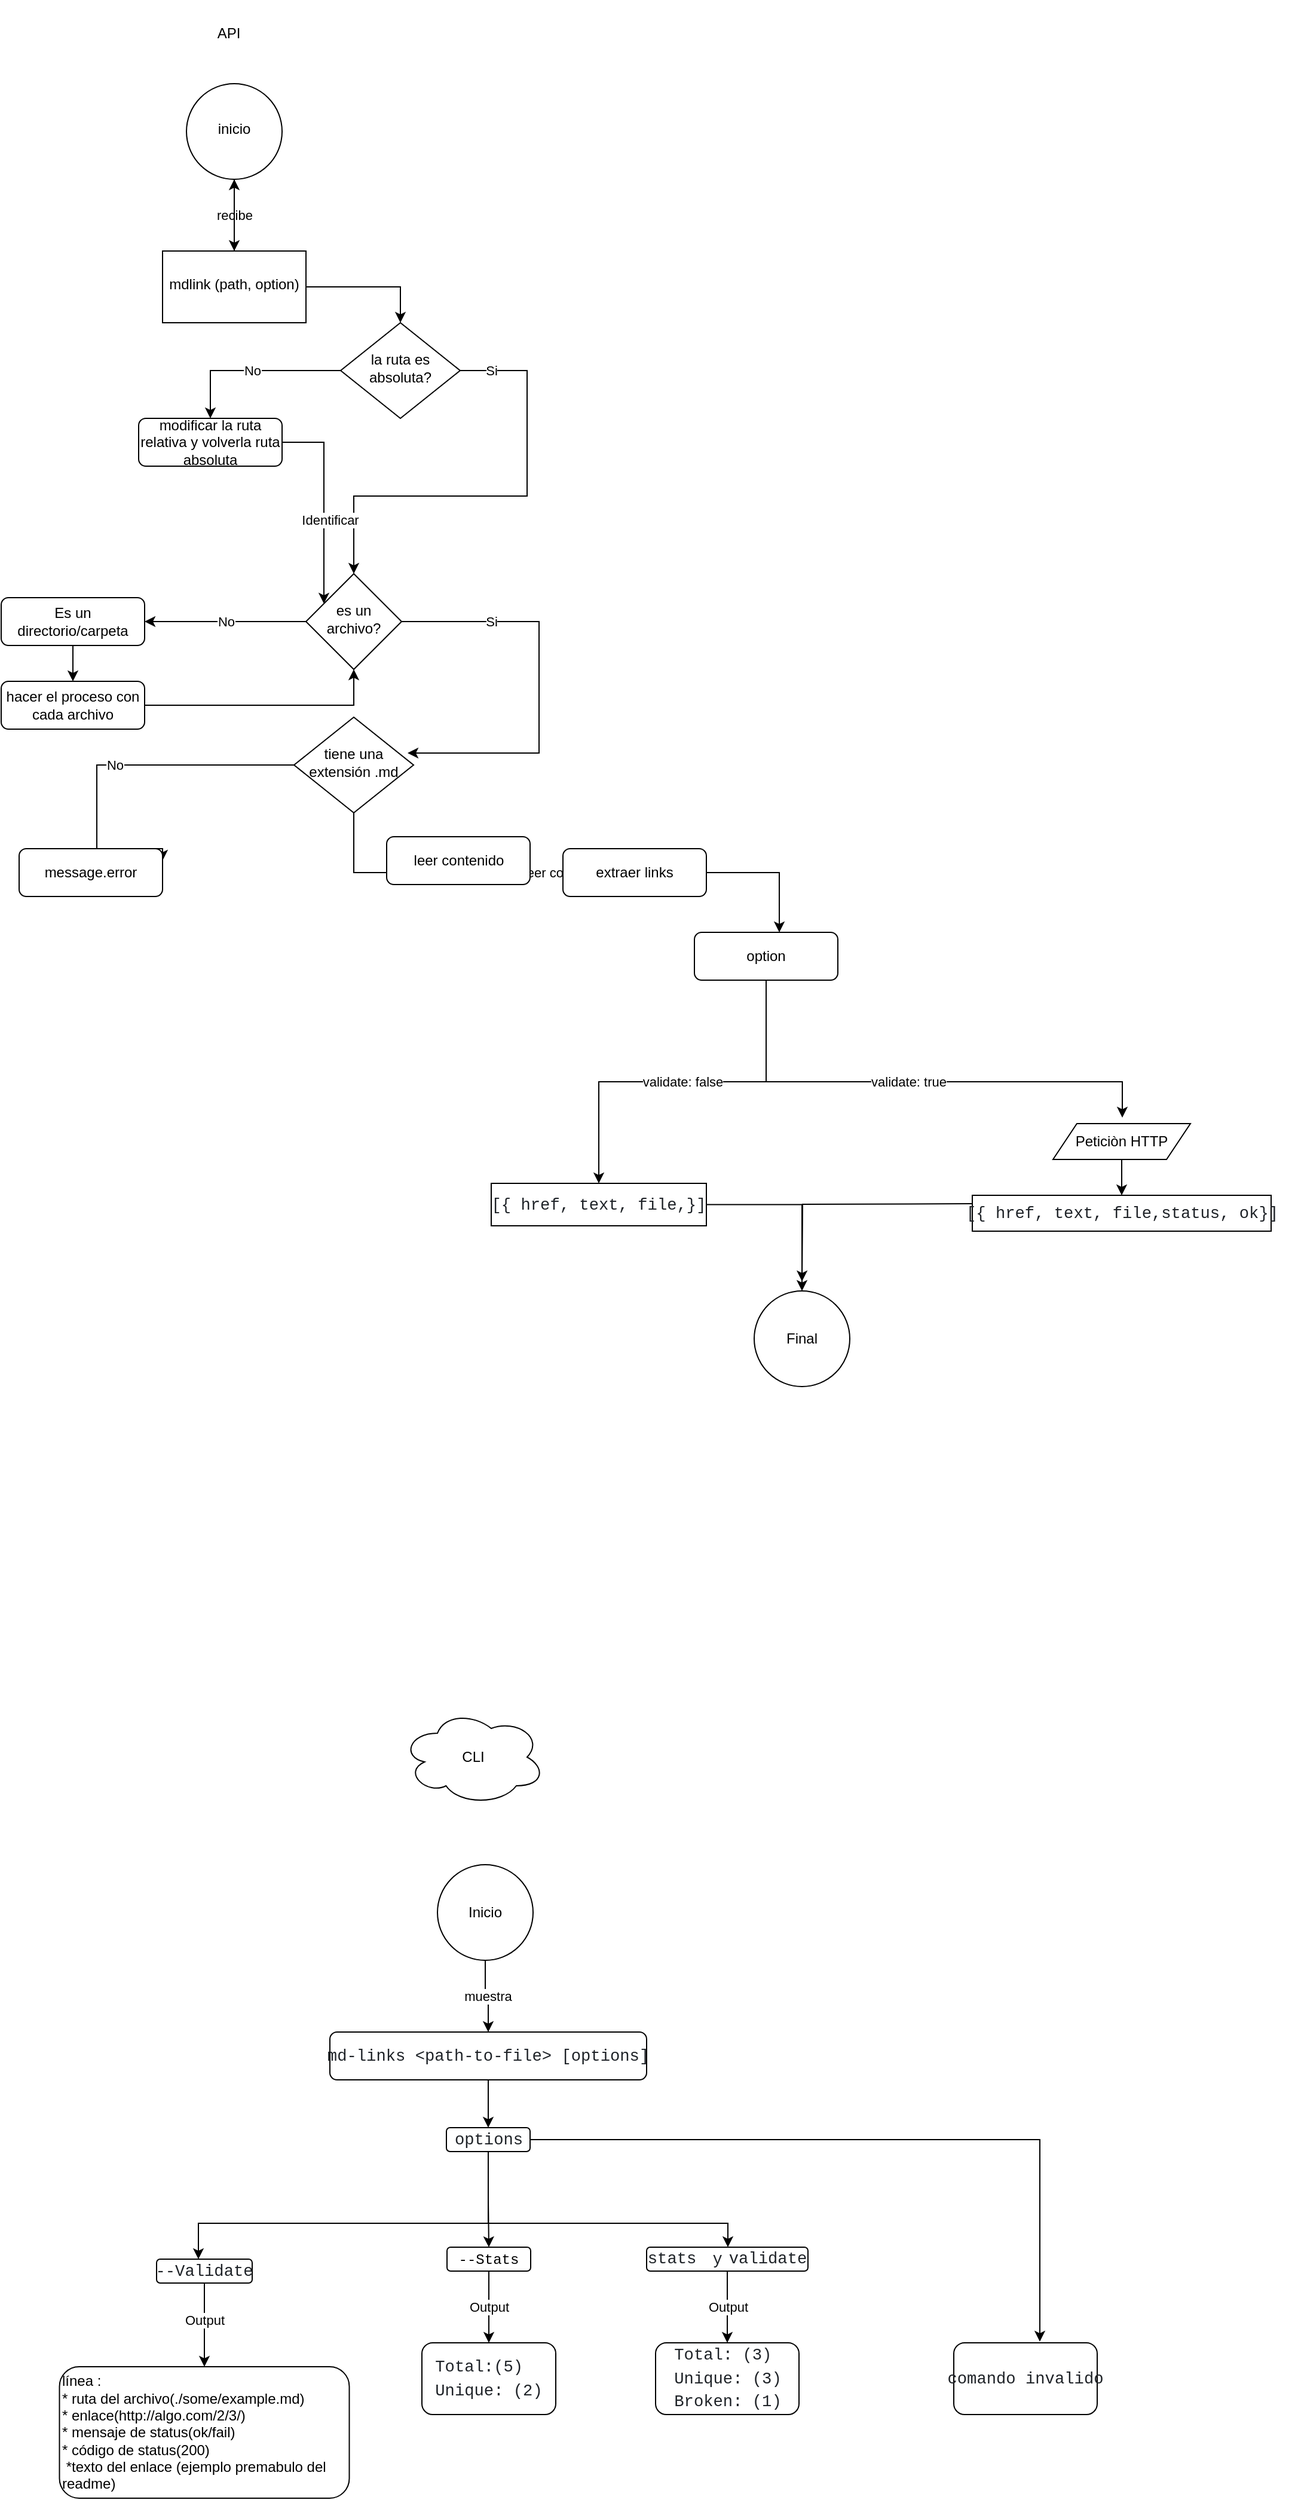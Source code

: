 <mxfile version="21.2.2" type="github">
  <diagram id="C5RBs43oDa-KdzZeNtuy" name="Page-1">
    <mxGraphModel dx="772" dy="1497" grid="1" gridSize="10" guides="1" tooltips="1" connect="1" arrows="1" fold="1" page="1" pageScale="1" pageWidth="827" pageHeight="1169" math="0" shadow="0">
      <root>
        <mxCell id="WIyWlLk6GJQsqaUBKTNV-0" />
        <mxCell id="WIyWlLk6GJQsqaUBKTNV-1" parent="WIyWlLk6GJQsqaUBKTNV-0" />
        <mxCell id="UPDRXDV7crJmju6xoMMc-132" value="No" style="edgeStyle=orthogonalEdgeStyle;rounded=0;orthogonalLoop=1;jettySize=auto;html=1;entryX=1;entryY=0.25;entryDx=0;entryDy=0;" parent="WIyWlLk6GJQsqaUBKTNV-1" source="WIyWlLk6GJQsqaUBKTNV-6" target="WIyWlLk6GJQsqaUBKTNV-7" edge="1">
          <mxGeometry relative="1" as="geometry">
            <Array as="points">
              <mxPoint x="110" y="510" />
              <mxPoint x="110" y="580" />
            </Array>
          </mxGeometry>
        </mxCell>
        <mxCell id="WIyWlLk6GJQsqaUBKTNV-6" value="tiene una extensión .md" style="rhombus;whiteSpace=wrap;html=1;shadow=0;fontFamily=Helvetica;fontSize=12;align=center;strokeWidth=1;spacing=6;spacingTop=-4;" parent="WIyWlLk6GJQsqaUBKTNV-1" vertex="1">
          <mxGeometry x="275" y="470" width="100" height="80" as="geometry" />
        </mxCell>
        <mxCell id="WIyWlLk6GJQsqaUBKTNV-7" value="message.error" style="rounded=1;whiteSpace=wrap;html=1;fontSize=12;glass=0;strokeWidth=1;shadow=0;" parent="WIyWlLk6GJQsqaUBKTNV-1" vertex="1">
          <mxGeometry x="45" y="580" width="120" height="40" as="geometry" />
        </mxCell>
        <mxCell id="UPDRXDV7crJmju6xoMMc-135" value="No" style="edgeStyle=orthogonalEdgeStyle;rounded=0;orthogonalLoop=1;jettySize=auto;html=1;entryX=0.5;entryY=0;entryDx=0;entryDy=0;" parent="WIyWlLk6GJQsqaUBKTNV-1" source="WIyWlLk6GJQsqaUBKTNV-10" target="UPDRXDV7crJmju6xoMMc-134" edge="1">
          <mxGeometry relative="1" as="geometry" />
        </mxCell>
        <mxCell id="UPDRXDV7crJmju6xoMMc-136" value="leer contenido&amp;nbsp;" style="edgeStyle=orthogonalEdgeStyle;rounded=0;orthogonalLoop=1;jettySize=auto;html=1;entryX=0.592;entryY=0;entryDx=0;entryDy=0;entryPerimeter=0;exitX=0.5;exitY=1;exitDx=0;exitDy=0;" parent="WIyWlLk6GJQsqaUBKTNV-1" source="WIyWlLk6GJQsqaUBKTNV-6" target="UPDRXDV7crJmju6xoMMc-90" edge="1">
          <mxGeometry relative="1" as="geometry">
            <mxPoint as="offset" />
          </mxGeometry>
        </mxCell>
        <mxCell id="UPDRXDV7crJmju6xoMMc-207" value="Si" style="edgeStyle=orthogonalEdgeStyle;rounded=0;orthogonalLoop=1;jettySize=auto;html=1;entryX=0.5;entryY=0;entryDx=0;entryDy=0;" parent="WIyWlLk6GJQsqaUBKTNV-1" source="WIyWlLk6GJQsqaUBKTNV-10" target="UPDRXDV7crJmju6xoMMc-113" edge="1">
          <mxGeometry x="-0.86" relative="1" as="geometry">
            <Array as="points">
              <mxPoint x="470" y="180" />
              <mxPoint x="470" y="285" />
              <mxPoint x="325" y="285" />
            </Array>
            <mxPoint as="offset" />
          </mxGeometry>
        </mxCell>
        <mxCell id="WIyWlLk6GJQsqaUBKTNV-10" value="la ruta es absoluta?" style="rhombus;whiteSpace=wrap;html=1;shadow=0;fontFamily=Helvetica;fontSize=12;align=center;strokeWidth=1;spacing=6;spacingTop=-4;" parent="WIyWlLk6GJQsqaUBKTNV-1" vertex="1">
          <mxGeometry x="314" y="140" width="100" height="80" as="geometry" />
        </mxCell>
        <mxCell id="UPDRXDV7crJmju6xoMMc-110" value="recibe" style="edgeStyle=orthogonalEdgeStyle;rounded=0;orthogonalLoop=1;jettySize=auto;html=1;entryX=0.5;entryY=0;entryDx=0;entryDy=0;" parent="WIyWlLk6GJQsqaUBKTNV-1" source="UPDRXDV7crJmju6xoMMc-53" target="UPDRXDV7crJmju6xoMMc-103" edge="1">
          <mxGeometry relative="1" as="geometry" />
        </mxCell>
        <mxCell id="UPDRXDV7crJmju6xoMMc-53" value="inicio" style="ellipse;whiteSpace=wrap;html=1;shadow=0;strokeWidth=1;spacing=6;spacingTop=-4;" parent="WIyWlLk6GJQsqaUBKTNV-1" vertex="1">
          <mxGeometry x="185" y="-60" width="80" height="80" as="geometry" />
        </mxCell>
        <mxCell id="UPDRXDV7crJmju6xoMMc-209" value="validate: false" style="edgeStyle=orthogonalEdgeStyle;rounded=0;orthogonalLoop=1;jettySize=auto;html=1;" parent="WIyWlLk6GJQsqaUBKTNV-1" source="UPDRXDV7crJmju6xoMMc-90" target="UPDRXDV7crJmju6xoMMc-144" edge="1">
          <mxGeometry relative="1" as="geometry" />
        </mxCell>
        <mxCell id="UPDRXDV7crJmju6xoMMc-211" value="validate: true" style="edgeStyle=orthogonalEdgeStyle;rounded=0;orthogonalLoop=1;jettySize=auto;html=1;" parent="WIyWlLk6GJQsqaUBKTNV-1" edge="1">
          <mxGeometry relative="1" as="geometry">
            <mxPoint x="670" y="685" as="sourcePoint" />
            <mxPoint x="968" y="805" as="targetPoint" />
            <Array as="points">
              <mxPoint x="670" y="775" />
              <mxPoint x="968" y="775" />
            </Array>
          </mxGeometry>
        </mxCell>
        <mxCell id="UPDRXDV7crJmju6xoMMc-90" value="option" style="rounded=1;whiteSpace=wrap;html=1;fontSize=12;glass=0;strokeWidth=1;shadow=0;" parent="WIyWlLk6GJQsqaUBKTNV-1" vertex="1">
          <mxGeometry x="610" y="650" width="120" height="40" as="geometry" />
        </mxCell>
        <mxCell id="UPDRXDV7crJmju6xoMMc-202" value="" style="edgeStyle=orthogonalEdgeStyle;rounded=0;orthogonalLoop=1;jettySize=auto;html=1;" parent="WIyWlLk6GJQsqaUBKTNV-1" source="UPDRXDV7crJmju6xoMMc-103" target="UPDRXDV7crJmju6xoMMc-53" edge="1">
          <mxGeometry relative="1" as="geometry" />
        </mxCell>
        <mxCell id="UPDRXDV7crJmju6xoMMc-203" style="edgeStyle=orthogonalEdgeStyle;rounded=0;orthogonalLoop=1;jettySize=auto;html=1;entryX=0.5;entryY=0;entryDx=0;entryDy=0;" parent="WIyWlLk6GJQsqaUBKTNV-1" source="UPDRXDV7crJmju6xoMMc-103" target="WIyWlLk6GJQsqaUBKTNV-10" edge="1">
          <mxGeometry relative="1" as="geometry" />
        </mxCell>
        <mxCell id="UPDRXDV7crJmju6xoMMc-103" value="mdlink (path, option)" style="whiteSpace=wrap;html=1;shadow=0;strokeWidth=1;spacing=6;spacingTop=-4;" parent="WIyWlLk6GJQsqaUBKTNV-1" vertex="1">
          <mxGeometry x="165" y="80" width="120" height="60" as="geometry" />
        </mxCell>
        <mxCell id="UPDRXDV7crJmju6xoMMc-122" value="No" style="edgeStyle=orthogonalEdgeStyle;rounded=0;orthogonalLoop=1;jettySize=auto;html=1;entryX=1;entryY=0.5;entryDx=0;entryDy=0;" parent="WIyWlLk6GJQsqaUBKTNV-1" source="UPDRXDV7crJmju6xoMMc-113" target="UPDRXDV7crJmju6xoMMc-123" edge="1">
          <mxGeometry relative="1" as="geometry">
            <mxPoint x="210" y="390" as="targetPoint" />
          </mxGeometry>
        </mxCell>
        <mxCell id="UPDRXDV7crJmju6xoMMc-153" value="Si" style="edgeStyle=orthogonalEdgeStyle;rounded=0;orthogonalLoop=1;jettySize=auto;html=1;entryX=0.95;entryY=0.375;entryDx=0;entryDy=0;entryPerimeter=0;" parent="WIyWlLk6GJQsqaUBKTNV-1" source="UPDRXDV7crJmju6xoMMc-113" target="WIyWlLk6GJQsqaUBKTNV-6" edge="1">
          <mxGeometry x="-0.552" relative="1" as="geometry">
            <Array as="points">
              <mxPoint x="480" y="390" />
              <mxPoint x="480" y="500" />
            </Array>
            <mxPoint as="offset" />
          </mxGeometry>
        </mxCell>
        <mxCell id="UPDRXDV7crJmju6xoMMc-113" value="es un archivo?" style="rhombus;whiteSpace=wrap;html=1;shadow=0;strokeWidth=1;spacing=6;spacingTop=-4;" parent="WIyWlLk6GJQsqaUBKTNV-1" vertex="1">
          <mxGeometry x="285" y="350" width="80" height="80" as="geometry" />
        </mxCell>
        <mxCell id="UPDRXDV7crJmju6xoMMc-130" value="" style="edgeStyle=orthogonalEdgeStyle;rounded=0;orthogonalLoop=1;jettySize=auto;html=1;" parent="WIyWlLk6GJQsqaUBKTNV-1" source="UPDRXDV7crJmju6xoMMc-123" target="UPDRXDV7crJmju6xoMMc-129" edge="1">
          <mxGeometry relative="1" as="geometry" />
        </mxCell>
        <mxCell id="UPDRXDV7crJmju6xoMMc-123" value="Es un directorio/carpeta" style="rounded=1;whiteSpace=wrap;html=1;fontSize=12;glass=0;strokeWidth=1;shadow=0;" parent="WIyWlLk6GJQsqaUBKTNV-1" vertex="1">
          <mxGeometry x="30" y="370" width="120" height="40" as="geometry" />
        </mxCell>
        <mxCell id="WHqrerOKVlnJKV0_PhqN-0" style="edgeStyle=orthogonalEdgeStyle;rounded=0;orthogonalLoop=1;jettySize=auto;html=1;" edge="1" parent="WIyWlLk6GJQsqaUBKTNV-1" source="UPDRXDV7crJmju6xoMMc-129" target="UPDRXDV7crJmju6xoMMc-113">
          <mxGeometry relative="1" as="geometry" />
        </mxCell>
        <mxCell id="UPDRXDV7crJmju6xoMMc-129" value="hacer el proceso con cada archivo" style="rounded=1;whiteSpace=wrap;html=1;fontSize=12;glass=0;strokeWidth=1;shadow=0;" parent="WIyWlLk6GJQsqaUBKTNV-1" vertex="1">
          <mxGeometry x="30" y="440" width="120" height="40" as="geometry" />
        </mxCell>
        <mxCell id="UPDRXDV7crJmju6xoMMc-208" value="Identificar" style="edgeStyle=orthogonalEdgeStyle;rounded=0;orthogonalLoop=1;jettySize=auto;html=1;" parent="WIyWlLk6GJQsqaUBKTNV-1" source="UPDRXDV7crJmju6xoMMc-134" target="UPDRXDV7crJmju6xoMMc-113" edge="1">
          <mxGeometry x="0.176" y="5" relative="1" as="geometry">
            <Array as="points">
              <mxPoint x="300" y="240" />
            </Array>
            <mxPoint as="offset" />
          </mxGeometry>
        </mxCell>
        <mxCell id="UPDRXDV7crJmju6xoMMc-134" value="modificar la ruta relativa y volverla ruta absoluta" style="rounded=1;whiteSpace=wrap;html=1;fontSize=12;glass=0;strokeWidth=1;shadow=0;" parent="WIyWlLk6GJQsqaUBKTNV-1" vertex="1">
          <mxGeometry x="145" y="220" width="120" height="40" as="geometry" />
        </mxCell>
        <mxCell id="UPDRXDV7crJmju6xoMMc-215" style="edgeStyle=orthogonalEdgeStyle;rounded=0;orthogonalLoop=1;jettySize=auto;html=1;entryX=0.5;entryY=0;entryDx=0;entryDy=0;" parent="WIyWlLk6GJQsqaUBKTNV-1" source="UPDRXDV7crJmju6xoMMc-144" target="UPDRXDV7crJmju6xoMMc-205" edge="1">
          <mxGeometry relative="1" as="geometry" />
        </mxCell>
        <mxCell id="UPDRXDV7crJmju6xoMMc-144" value="&lt;pre style=&quot;box-sizing: border-box; font-family: ui-monospace, SFMono-Regular, &amp;quot;SF Mono&amp;quot;, Menlo, Consolas, &amp;quot;Liberation Mono&amp;quot;, monospace; font-size: 13.6px; margin-top: 0px; margin-bottom: 0px; overflow-wrap: normal; padding: 16px; overflow: auto; line-height: 1.45; color: rgb(31, 35, 40); background-color: var(--color-canvas-subtle); border-radius: 6px; word-break: normal; text-align: start;&quot;&gt;[{ href, text, file,}]&lt;/pre&gt;" style="whiteSpace=wrap;html=1;" parent="WIyWlLk6GJQsqaUBKTNV-1" vertex="1">
          <mxGeometry x="440" y="860" width="180" height="35.5" as="geometry" />
        </mxCell>
        <mxCell id="UPDRXDV7crJmju6xoMMc-214" style="edgeStyle=orthogonalEdgeStyle;rounded=0;orthogonalLoop=1;jettySize=auto;html=1;" parent="WIyWlLk6GJQsqaUBKTNV-1" edge="1">
          <mxGeometry relative="1" as="geometry">
            <mxPoint x="842.5" y="877.04" as="sourcePoint" />
            <mxPoint x="700" y="942" as="targetPoint" />
          </mxGeometry>
        </mxCell>
        <mxCell id="UPDRXDV7crJmju6xoMMc-147" value="&lt;pre style=&quot;box-sizing: border-box; font-family: ui-monospace, SFMono-Regular, &amp;quot;SF Mono&amp;quot;, Menlo, Consolas, &amp;quot;Liberation Mono&amp;quot;, monospace; font-size: 13.6px; margin-top: 0px; margin-bottom: 0px; overflow-wrap: normal; padding: 16px; overflow: auto; line-height: 1.45; color: rgb(31, 35, 40); background-color: var(--color-canvas-subtle); border-radius: 6px; word-break: normal; text-align: start;&quot;&gt;[{ href, text, file,status, ok}]&lt;/pre&gt;" style="whiteSpace=wrap;html=1;" parent="WIyWlLk6GJQsqaUBKTNV-1" vertex="1">
          <mxGeometry x="842.5" y="870" width="250" height="30" as="geometry" />
        </mxCell>
        <mxCell id="UPDRXDV7crJmju6xoMMc-157" value="&lt;br&gt;API" style="text;html=1;align=center;verticalAlign=middle;resizable=0;points=[];autosize=1;strokeColor=none;fillColor=none;" parent="WIyWlLk6GJQsqaUBKTNV-1" vertex="1">
          <mxGeometry x="200" y="-130" width="40" height="40" as="geometry" />
        </mxCell>
        <mxCell id="UPDRXDV7crJmju6xoMMc-173" value="muestra" style="edgeStyle=orthogonalEdgeStyle;rounded=0;orthogonalLoop=1;jettySize=auto;html=1;entryX=0.5;entryY=0;entryDx=0;entryDy=0;" parent="WIyWlLk6GJQsqaUBKTNV-1" source="UPDRXDV7crJmju6xoMMc-158" target="UPDRXDV7crJmju6xoMMc-166" edge="1">
          <mxGeometry relative="1" as="geometry" />
        </mxCell>
        <mxCell id="UPDRXDV7crJmju6xoMMc-158" value="Inicio" style="ellipse;whiteSpace=wrap;html=1;" parent="WIyWlLk6GJQsqaUBKTNV-1" vertex="1">
          <mxGeometry x="395" y="1430" width="80" height="80" as="geometry" />
        </mxCell>
        <mxCell id="UPDRXDV7crJmju6xoMMc-159" value="CLI" style="ellipse;shape=cloud;whiteSpace=wrap;html=1;" parent="WIyWlLk6GJQsqaUBKTNV-1" vertex="1">
          <mxGeometry x="365" y="1300" width="120" height="80" as="geometry" />
        </mxCell>
        <mxCell id="UPDRXDV7crJmju6xoMMc-175" value="" style="edgeStyle=orthogonalEdgeStyle;rounded=0;orthogonalLoop=1;jettySize=auto;html=1;" parent="WIyWlLk6GJQsqaUBKTNV-1" source="UPDRXDV7crJmju6xoMMc-166" target="UPDRXDV7crJmju6xoMMc-174" edge="1">
          <mxGeometry relative="1" as="geometry" />
        </mxCell>
        <mxCell id="UPDRXDV7crJmju6xoMMc-166" value="&lt;pre style=&quot;box-sizing: border-box; font-family: ui-monospace, SFMono-Regular, &amp;quot;SF Mono&amp;quot;, Menlo, Consolas, &amp;quot;Liberation Mono&amp;quot;, monospace; font-size: 13.6px; margin-top: 0px; margin-bottom: 0px; overflow-wrap: normal; padding: 16px; overflow: auto; line-height: 1.45; color: rgb(31, 35, 40); background-color: var(--color-canvas-subtle); border-radius: 6px; word-break: normal;&quot;&gt;&lt;pre style=&quot;box-sizing: border-box; font-family: ui-monospace, SFMono-Regular, &amp;quot;SF Mono&amp;quot;, Menlo, Consolas, &amp;quot;Liberation Mono&amp;quot;, monospace; font-size: 13.6px; margin-top: 0px; margin-bottom: 0px; overflow-wrap: normal; padding: 16px; overflow: auto; line-height: 1.45; background-color: var(--color-canvas-subtle); border-radius: 6px; word-break: normal;&quot;&gt;md-links &amp;lt;path-to-file&amp;gt; [options]&lt;br&gt;&lt;/pre&gt;&lt;/pre&gt;" style="rounded=1;whiteSpace=wrap;html=1;fontSize=12;glass=0;strokeWidth=1;shadow=0;align=center;" parent="WIyWlLk6GJQsqaUBKTNV-1" vertex="1">
          <mxGeometry x="305" y="1570" width="265" height="40" as="geometry" />
        </mxCell>
        <mxCell id="UPDRXDV7crJmju6xoMMc-177" value="" style="edgeStyle=orthogonalEdgeStyle;rounded=0;orthogonalLoop=1;jettySize=auto;html=1;" parent="WIyWlLk6GJQsqaUBKTNV-1" source="UPDRXDV7crJmju6xoMMc-174" target="UPDRXDV7crJmju6xoMMc-176" edge="1">
          <mxGeometry relative="1" as="geometry">
            <Array as="points">
              <mxPoint x="438" y="1730" />
              <mxPoint x="195" y="1730" />
            </Array>
          </mxGeometry>
        </mxCell>
        <mxCell id="UPDRXDV7crJmju6xoMMc-180" style="edgeStyle=orthogonalEdgeStyle;rounded=0;orthogonalLoop=1;jettySize=auto;html=1;entryX=0.5;entryY=0;entryDx=0;entryDy=0;" parent="WIyWlLk6GJQsqaUBKTNV-1" source="UPDRXDV7crJmju6xoMMc-174" target="UPDRXDV7crJmju6xoMMc-179" edge="1">
          <mxGeometry relative="1" as="geometry" />
        </mxCell>
        <mxCell id="UPDRXDV7crJmju6xoMMc-183" style="edgeStyle=orthogonalEdgeStyle;rounded=0;orthogonalLoop=1;jettySize=auto;html=1;" parent="WIyWlLk6GJQsqaUBKTNV-1" source="UPDRXDV7crJmju6xoMMc-174" target="UPDRXDV7crJmju6xoMMc-182" edge="1">
          <mxGeometry relative="1" as="geometry">
            <Array as="points">
              <mxPoint x="438" y="1730" />
              <mxPoint x="638" y="1730" />
            </Array>
          </mxGeometry>
        </mxCell>
        <mxCell id="WHqrerOKVlnJKV0_PhqN-4" style="edgeStyle=orthogonalEdgeStyle;rounded=0;orthogonalLoop=1;jettySize=auto;html=1;entryX=0.6;entryY=-0.017;entryDx=0;entryDy=0;entryPerimeter=0;" edge="1" parent="WIyWlLk6GJQsqaUBKTNV-1" source="UPDRXDV7crJmju6xoMMc-174" target="WHqrerOKVlnJKV0_PhqN-3">
          <mxGeometry relative="1" as="geometry" />
        </mxCell>
        <mxCell id="UPDRXDV7crJmju6xoMMc-174" value="&lt;pre style=&quot;box-sizing: border-box; font-family: ui-monospace, SFMono-Regular, &amp;quot;SF Mono&amp;quot;, Menlo, Consolas, &amp;quot;Liberation Mono&amp;quot;, monospace; font-size: 13.6px; margin-top: 0px; margin-bottom: 0px; overflow-wrap: normal; padding: 16px; overflow: auto; line-height: 1.45; color: rgb(31, 35, 40); background-color: var(--color-canvas-subtle); border-radius: 6px; word-break: normal;&quot;&gt;&lt;pre style=&quot;box-sizing: border-box; font-family: ui-monospace, SFMono-Regular, &amp;quot;SF Mono&amp;quot;, Menlo, Consolas, &amp;quot;Liberation Mono&amp;quot;, monospace; font-size: 13.6px; margin-top: 0px; margin-bottom: 0px; overflow-wrap: normal; padding: 16px; overflow: auto; line-height: 1.45; background-color: var(--color-canvas-subtle); border-radius: 6px; word-break: normal;&quot;&gt;options&lt;br&gt;&lt;/pre&gt;&lt;/pre&gt;" style="rounded=1;whiteSpace=wrap;html=1;fontSize=12;glass=0;strokeWidth=1;shadow=0;align=center;" parent="WIyWlLk6GJQsqaUBKTNV-1" vertex="1">
          <mxGeometry x="402.5" y="1650" width="70" height="20" as="geometry" />
        </mxCell>
        <mxCell id="UPDRXDV7crJmju6xoMMc-216" value="Output" style="edgeStyle=orthogonalEdgeStyle;rounded=0;orthogonalLoop=1;jettySize=auto;html=1;entryX=0.5;entryY=0;entryDx=0;entryDy=0;" parent="WIyWlLk6GJQsqaUBKTNV-1" source="UPDRXDV7crJmju6xoMMc-176" target="UPDRXDV7crJmju6xoMMc-194" edge="1">
          <mxGeometry x="-0.123" relative="1" as="geometry">
            <mxPoint as="offset" />
          </mxGeometry>
        </mxCell>
        <mxCell id="UPDRXDV7crJmju6xoMMc-176" value="&lt;pre style=&quot;box-sizing: border-box; font-family: ui-monospace, SFMono-Regular, &amp;quot;SF Mono&amp;quot;, Menlo, Consolas, &amp;quot;Liberation Mono&amp;quot;, monospace; font-size: 13.6px; margin-top: 0px; margin-bottom: 0px; overflow-wrap: normal; padding: 16px; overflow: auto; line-height: 1.45; color: rgb(31, 35, 40); background-color: var(--color-canvas-subtle); border-radius: 6px; word-break: normal;&quot;&gt;&lt;pre style=&quot;box-sizing: border-box; font-family: ui-monospace, SFMono-Regular, &amp;quot;SF Mono&amp;quot;, Menlo, Consolas, &amp;quot;Liberation Mono&amp;quot;, monospace; font-size: 13.6px; margin-top: 0px; margin-bottom: 0px; overflow-wrap: normal; padding: 16px; overflow: auto; line-height: 1.45; background-color: var(--color-canvas-subtle); border-radius: 6px; word-break: normal;&quot;&gt;--Validate&lt;br&gt;&lt;/pre&gt;&lt;/pre&gt;" style="rounded=1;whiteSpace=wrap;html=1;fontSize=12;glass=0;strokeWidth=1;shadow=0;align=center;" parent="WIyWlLk6GJQsqaUBKTNV-1" vertex="1">
          <mxGeometry x="160" y="1760" width="80" height="20" as="geometry" />
        </mxCell>
        <mxCell id="UPDRXDV7crJmju6xoMMc-218" value="Output" style="edgeStyle=orthogonalEdgeStyle;rounded=0;orthogonalLoop=1;jettySize=auto;html=1;" parent="WIyWlLk6GJQsqaUBKTNV-1" source="UPDRXDV7crJmju6xoMMc-179" target="UPDRXDV7crJmju6xoMMc-217" edge="1">
          <mxGeometry relative="1" as="geometry" />
        </mxCell>
        <mxCell id="UPDRXDV7crJmju6xoMMc-179" value="&lt;font face=&quot;ui-monospace, SFMono-Regular, SF Mono, Menlo, Consolas, Liberation Mono, monospace&quot;&gt;--Stats&lt;/font&gt;" style="rounded=1;whiteSpace=wrap;html=1;fontSize=12;glass=0;strokeWidth=1;shadow=0;align=center;" parent="WIyWlLk6GJQsqaUBKTNV-1" vertex="1">
          <mxGeometry x="403" y="1750" width="70" height="20" as="geometry" />
        </mxCell>
        <mxCell id="UPDRXDV7crJmju6xoMMc-181" style="edgeStyle=orthogonalEdgeStyle;rounded=0;orthogonalLoop=1;jettySize=auto;html=1;exitX=0.5;exitY=1;exitDx=0;exitDy=0;" parent="WIyWlLk6GJQsqaUBKTNV-1" edge="1">
          <mxGeometry relative="1" as="geometry">
            <mxPoint x="438" y="1770" as="sourcePoint" />
            <mxPoint x="438" y="1770" as="targetPoint" />
          </mxGeometry>
        </mxCell>
        <mxCell id="UPDRXDV7crJmju6xoMMc-221" value="Output" style="edgeStyle=orthogonalEdgeStyle;rounded=0;orthogonalLoop=1;jettySize=auto;html=1;" parent="WIyWlLk6GJQsqaUBKTNV-1" source="UPDRXDV7crJmju6xoMMc-182" target="UPDRXDV7crJmju6xoMMc-220" edge="1">
          <mxGeometry relative="1" as="geometry" />
        </mxCell>
        <mxCell id="UPDRXDV7crJmju6xoMMc-182" value="&lt;pre style=&quot;box-sizing: border-box; font-family: ui-monospace, SFMono-Regular, &amp;quot;SF Mono&amp;quot;, Menlo, Consolas, &amp;quot;Liberation Mono&amp;quot;, monospace; font-size: 13.6px; margin-top: 0px; margin-bottom: 0px; overflow-wrap: normal; padding: 16px; overflow: auto; line-height: 1.45; color: rgb(31, 35, 40); background-color: var(--color-canvas-subtle); border-radius: 6px; word-break: normal;&quot;&gt;&lt;pre style=&quot;box-sizing: border-box; font-family: ui-monospace, SFMono-Regular, &amp;quot;SF Mono&amp;quot;, Menlo, Consolas, &amp;quot;Liberation Mono&amp;quot;, monospace; font-size: 13.6px; margin-top: 0px; margin-bottom: 0px; overflow-wrap: normal; padding: 16px; overflow: auto; line-height: 1.45; background-color: var(--color-canvas-subtle); border-radius: 6px; word-break: normal;&quot;&gt;&lt;code style=&quot;box-sizing: border-box; font-family: ui-monospace, SFMono-Regular, &amp;quot;SF Mono&amp;quot;, Menlo, Consolas, &amp;quot;Liberation Mono&amp;quot;, monospace; font-size: 13.6px; padding: 0.2em 0.4em; margin: 0px; background-color: var(--color-neutral-muted); border-radius: 6px; text-align: start;&quot;&gt;stats&lt;/code&gt;&amp;nbsp;y&lt;code style=&quot;box-sizing: border-box; font-family: ui-monospace, SFMono-Regular, &amp;quot;SF Mono&amp;quot;, Menlo, Consolas, &amp;quot;Liberation Mono&amp;quot;, monospace; font-size: 13.6px; padding: 0.2em 0.4em; margin: 0px; background-color: var(--color-neutral-muted); border-radius: 6px; text-align: start;&quot;&gt;validate&lt;/code&gt;&lt;br&gt;&lt;/pre&gt;&lt;/pre&gt;" style="rounded=1;whiteSpace=wrap;html=1;fontSize=12;glass=0;strokeWidth=1;shadow=0;align=center;" parent="WIyWlLk6GJQsqaUBKTNV-1" vertex="1">
          <mxGeometry x="570" y="1750" width="135" height="20" as="geometry" />
        </mxCell>
        <mxCell id="UPDRXDV7crJmju6xoMMc-194" value="línea :&lt;br&gt;* ruta del archivo(./some/example.md&lt;span style=&quot;background-color: initial;&quot;&gt;)&lt;/span&gt;&lt;br&gt;* enlace(http://algo.com/2/3/&lt;span style=&quot;background-color: initial;&quot;&gt;)&lt;/span&gt;&lt;br&gt;* mensaje de status(ok/fail)&lt;br&gt;* código de status(200)&lt;br&gt;&lt;div style=&quot;&quot;&gt;&lt;span style=&quot;background-color: initial;&quot;&gt;&amp;nbsp;*texto del enlace (ejemplo premabulo del readme)&lt;/span&gt;&lt;/div&gt;" style="whiteSpace=wrap;html=1;rounded=1;glass=0;strokeWidth=1;shadow=0;align=left;" parent="WIyWlLk6GJQsqaUBKTNV-1" vertex="1">
          <mxGeometry x="78.75" y="1850" width="242.5" height="110" as="geometry" />
        </mxCell>
        <mxCell id="UPDRXDV7crJmju6xoMMc-213" style="edgeStyle=orthogonalEdgeStyle;rounded=0;orthogonalLoop=1;jettySize=auto;html=1;" parent="WIyWlLk6GJQsqaUBKTNV-1" source="UPDRXDV7crJmju6xoMMc-198" target="UPDRXDV7crJmju6xoMMc-147" edge="1">
          <mxGeometry relative="1" as="geometry" />
        </mxCell>
        <mxCell id="UPDRXDV7crJmju6xoMMc-198" value="Peticiòn HTTP" style="shape=parallelogram;perimeter=parallelogramPerimeter;whiteSpace=wrap;html=1;fixedSize=1;" parent="WIyWlLk6GJQsqaUBKTNV-1" vertex="1">
          <mxGeometry x="910" y="810" width="115" height="30" as="geometry" />
        </mxCell>
        <mxCell id="UPDRXDV7crJmju6xoMMc-205" value="Final" style="ellipse;whiteSpace=wrap;html=1;" parent="WIyWlLk6GJQsqaUBKTNV-1" vertex="1">
          <mxGeometry x="660" y="950" width="80" height="80" as="geometry" />
        </mxCell>
        <mxCell id="UPDRXDV7crJmju6xoMMc-217" value="&lt;pre style=&quot;box-sizing: border-box; font-family: ui-monospace, SFMono-Regular, &amp;quot;SF Mono&amp;quot;, Menlo, Consolas, &amp;quot;Liberation Mono&amp;quot;, monospace; font-size: 13.6px; margin-top: 0px; margin-bottom: 0px; overflow-wrap: normal; padding: 16px; overflow: auto; line-height: 1.45; color: rgb(31, 35, 40); background-color: var(--color-canvas-subtle); border-radius: 6px; word-break: normal; text-align: start;&quot;&gt;Total:(5)&lt;br&gt;Unique: (2)&lt;/pre&gt;" style="whiteSpace=wrap;html=1;rounded=1;glass=0;strokeWidth=1;shadow=0;" parent="WIyWlLk6GJQsqaUBKTNV-1" vertex="1">
          <mxGeometry x="382" y="1830" width="112" height="60" as="geometry" />
        </mxCell>
        <mxCell id="UPDRXDV7crJmju6xoMMc-220" value="&lt;pre style=&quot;box-sizing: border-box; font-family: ui-monospace, SFMono-Regular, &amp;quot;SF Mono&amp;quot;, Menlo, Consolas, &amp;quot;Liberation Mono&amp;quot;, monospace; font-size: 13.6px; margin-top: 0px; margin-bottom: 0px; overflow-wrap: normal; padding: 16px; overflow: auto; line-height: 1.45; color: rgb(31, 35, 40); background-color: var(--color-canvas-subtle); border-radius: 6px; word-break: normal; text-align: start;&quot;&gt;Total: (3)&lt;br/&gt;Unique: (3)&lt;br/&gt;Broken: (1)&lt;/pre&gt;" style="whiteSpace=wrap;html=1;rounded=1;glass=0;strokeWidth=1;shadow=0;" parent="WIyWlLk6GJQsqaUBKTNV-1" vertex="1">
          <mxGeometry x="577.5" y="1830" width="120" height="60" as="geometry" />
        </mxCell>
        <mxCell id="WHqrerOKVlnJKV0_PhqN-1" value="leer contenido" style="rounded=1;whiteSpace=wrap;html=1;fontSize=12;glass=0;strokeWidth=1;shadow=0;" vertex="1" parent="WIyWlLk6GJQsqaUBKTNV-1">
          <mxGeometry x="352.5" y="570" width="120" height="40" as="geometry" />
        </mxCell>
        <mxCell id="WHqrerOKVlnJKV0_PhqN-2" value="extraer links" style="rounded=1;whiteSpace=wrap;html=1;fontSize=12;glass=0;strokeWidth=1;shadow=0;" vertex="1" parent="WIyWlLk6GJQsqaUBKTNV-1">
          <mxGeometry x="500" y="580" width="120" height="40" as="geometry" />
        </mxCell>
        <mxCell id="WHqrerOKVlnJKV0_PhqN-3" value="&lt;pre style=&quot;box-sizing: border-box; font-family: ui-monospace, SFMono-Regular, &amp;quot;SF Mono&amp;quot;, Menlo, Consolas, &amp;quot;Liberation Mono&amp;quot;, monospace; font-size: 13.6px; margin-top: 0px; margin-bottom: 0px; overflow-wrap: normal; padding: 16px; overflow: auto; line-height: 1.45; color: rgb(31, 35, 40); background-color: var(--color-canvas-subtle); border-radius: 6px; word-break: normal; text-align: start;&quot;&gt;comando invalido&lt;/pre&gt;" style="whiteSpace=wrap;html=1;rounded=1;glass=0;strokeWidth=1;shadow=0;" vertex="1" parent="WIyWlLk6GJQsqaUBKTNV-1">
          <mxGeometry x="827" y="1830" width="120" height="60" as="geometry" />
        </mxCell>
      </root>
    </mxGraphModel>
  </diagram>
</mxfile>
